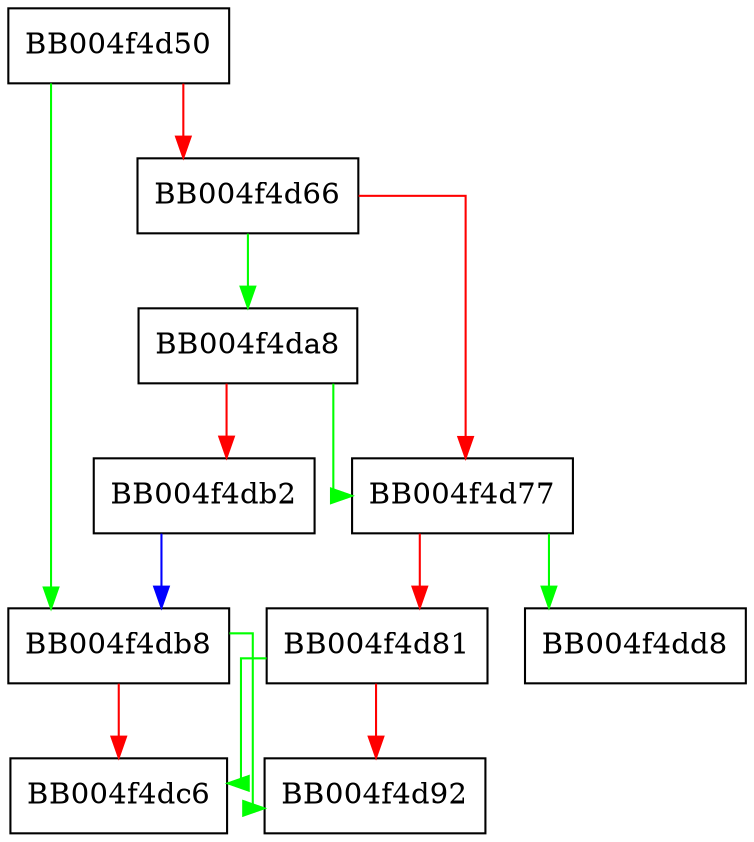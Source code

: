 digraph tls_post_process_client_key_exchange {
  node [shape="box"];
  graph [splines=ortho];
  BB004f4d50 -> BB004f4db8 [color="green"];
  BB004f4d50 -> BB004f4d66 [color="red"];
  BB004f4d66 -> BB004f4da8 [color="green"];
  BB004f4d66 -> BB004f4d77 [color="red"];
  BB004f4d77 -> BB004f4dd8 [color="green"];
  BB004f4d77 -> BB004f4d81 [color="red"];
  BB004f4d81 -> BB004f4dc6 [color="green"];
  BB004f4d81 -> BB004f4d92 [color="red"];
  BB004f4da8 -> BB004f4d77 [color="green"];
  BB004f4da8 -> BB004f4db2 [color="red"];
  BB004f4db2 -> BB004f4db8 [color="blue"];
  BB004f4db8 -> BB004f4d92 [color="green"];
  BB004f4db8 -> BB004f4dc6 [color="red"];
}
